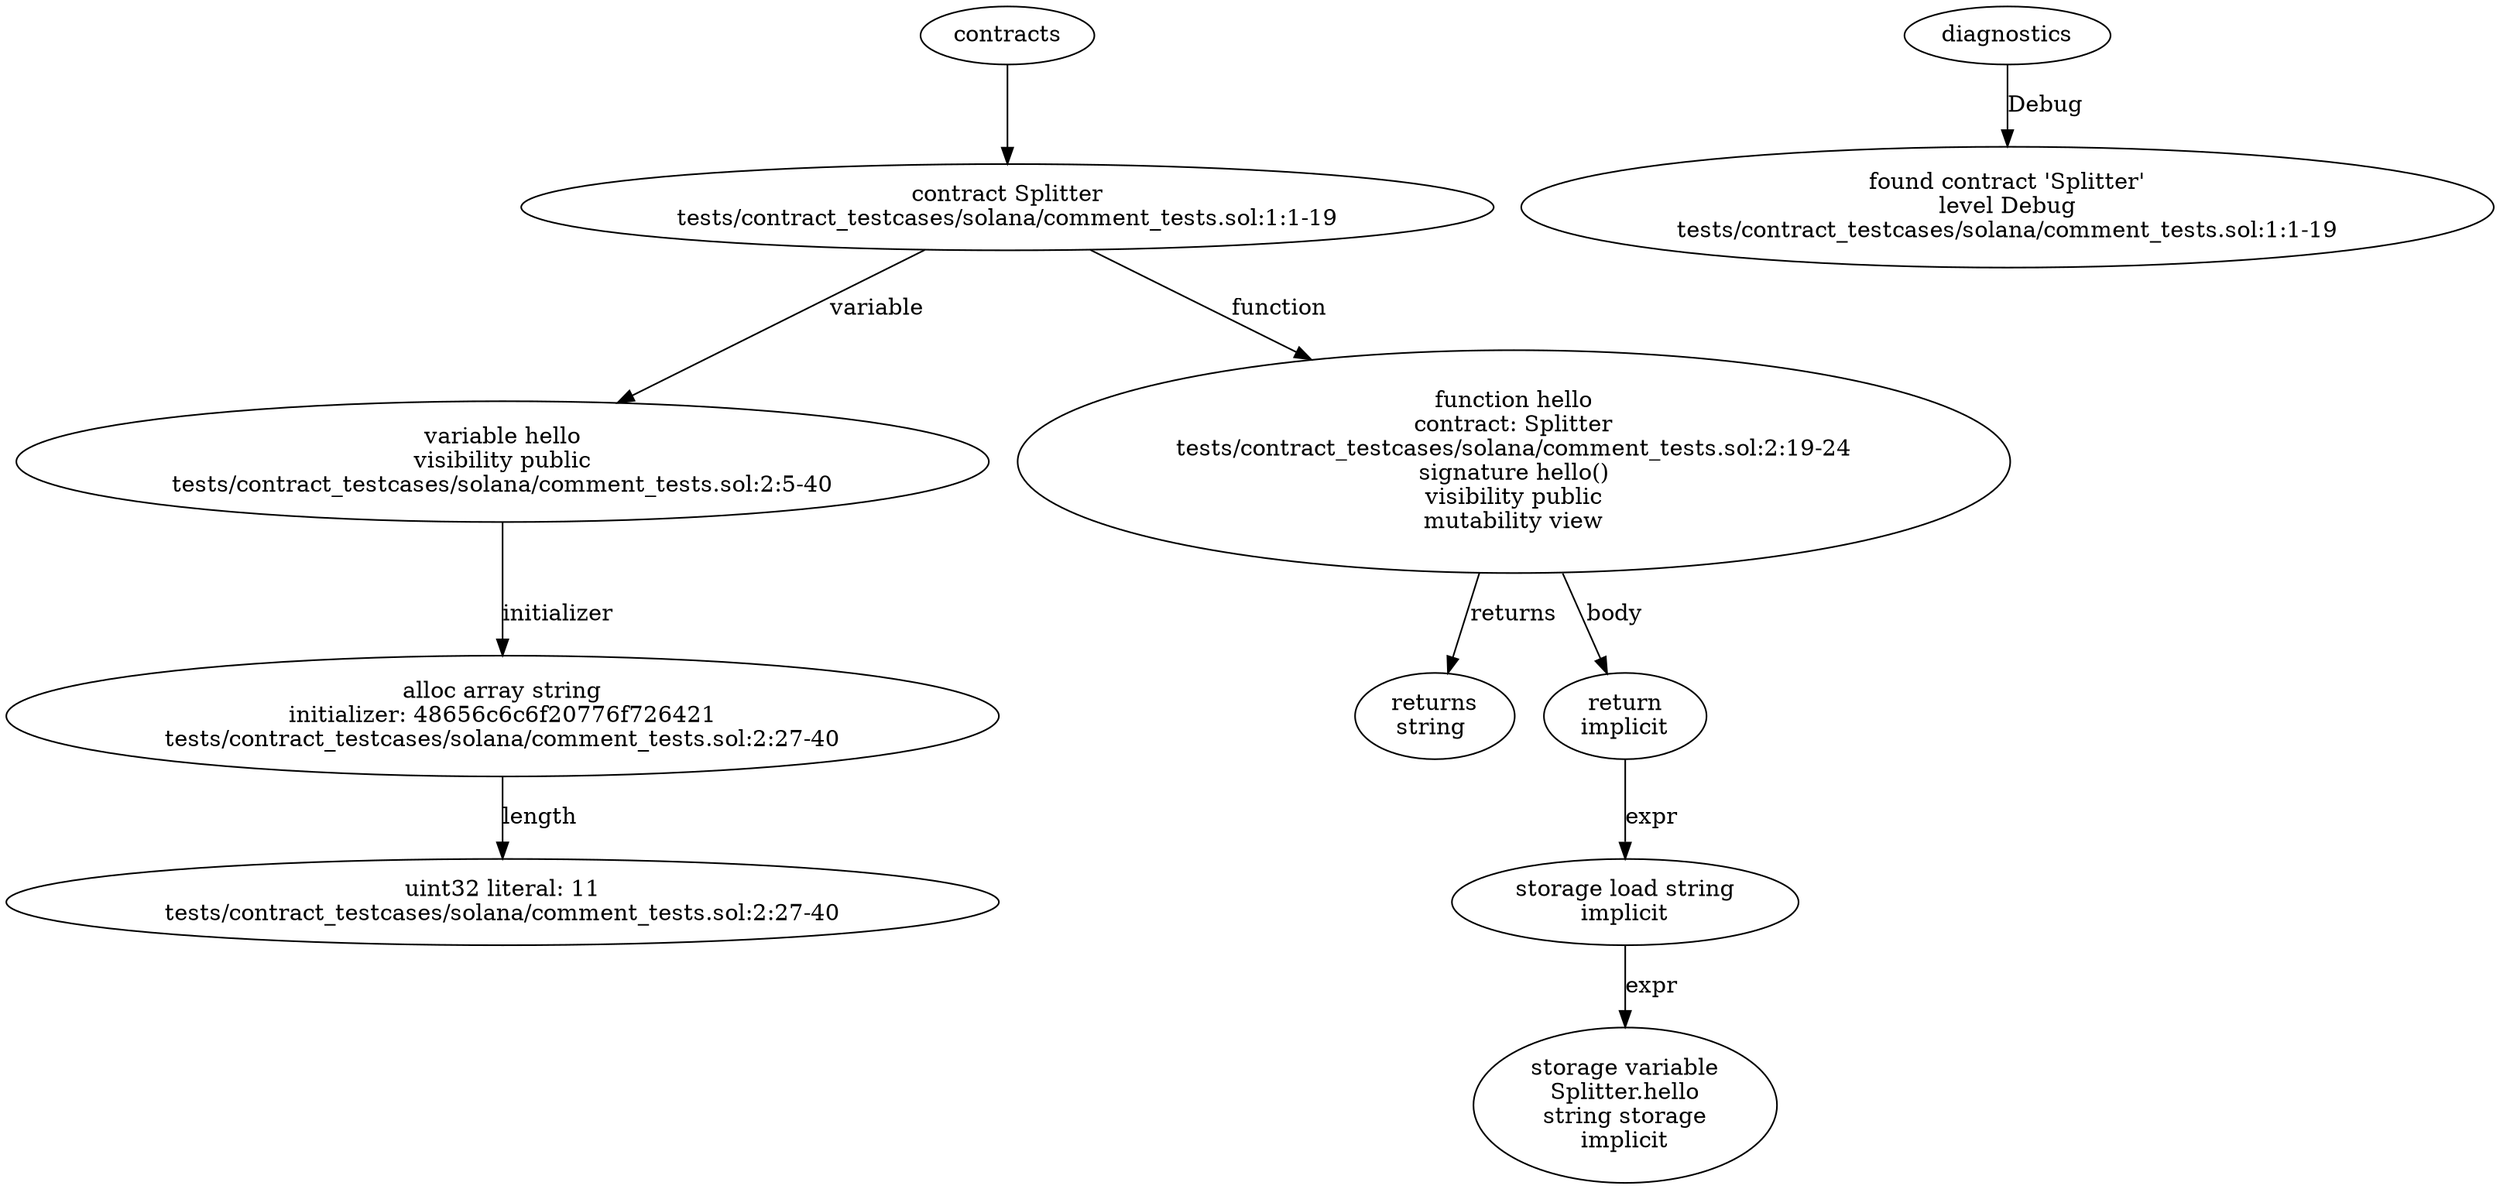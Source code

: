strict digraph "tests/contract_testcases/solana/comment_tests.sol" {
	contract [label="contract Splitter\ntests/contract_testcases/solana/comment_tests.sol:1:1-19"]
	var [label="variable hello\nvisibility public\ntests/contract_testcases/solana/comment_tests.sol:2:5-40"]
	alloc_array [label="alloc array string\ninitializer: 48656c6c6f20776f726421\ntests/contract_testcases/solana/comment_tests.sol:2:27-40"]
	number_literal [label="uint32 literal: 11\ntests/contract_testcases/solana/comment_tests.sol:2:27-40"]
	hello [label="function hello\ncontract: Splitter\ntests/contract_testcases/solana/comment_tests.sol:2:19-24\nsignature hello()\nvisibility public\nmutability view"]
	returns [label="returns\nstring "]
	return [label="return\nimplicit"]
	storage_load [label="storage load string\nimplicit"]
	storage_var [label="storage variable\nSplitter.hello\nstring storage\nimplicit"]
	diagnostic [label="found contract 'Splitter'\nlevel Debug\ntests/contract_testcases/solana/comment_tests.sol:1:1-19"]
	contracts -> contract
	contract -> var [label="variable"]
	var -> alloc_array [label="initializer"]
	alloc_array -> number_literal [label="length"]
	contract -> hello [label="function"]
	hello -> returns [label="returns"]
	hello -> return [label="body"]
	return -> storage_load [label="expr"]
	storage_load -> storage_var [label="expr"]
	diagnostics -> diagnostic [label="Debug"]
}
